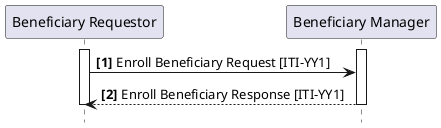 @startuml
skinparam svgDimensionStyle false
hide footbox
autonumber "<b>[0]"
participant "Beneficiary Requestor" as Req
participant "Beneficiary Manager" as Man
activate Req
activate Man
Req -> Man : Enroll Beneficiary Request [ITI-YY1]
Man --> Req : Enroll Beneficiary Response [ITI-YY1]
deactivate Man
deactivate Req
@enduml
